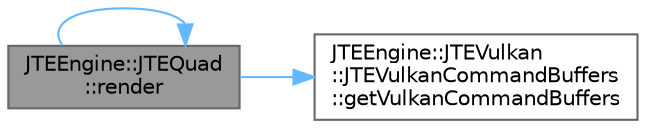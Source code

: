 digraph "JTEEngine::JTEQuad::render"
{
 // LATEX_PDF_SIZE
  bgcolor="transparent";
  edge [fontname=Helvetica,fontsize=10,labelfontname=Helvetica,labelfontsize=10];
  node [fontname=Helvetica,fontsize=10,shape=box,height=0.2,width=0.4];
  rankdir="LR";
  Node1 [id="Node000001",label="JTEEngine::JTEQuad\l::render",height=0.2,width=0.4,color="gray40", fillcolor="grey60", style="filled", fontcolor="black",tooltip="Renders the quad."];
  Node1 -> Node2 [id="edge1_Node000001_Node000002",color="steelblue1",style="solid",tooltip=" "];
  Node2 [id="Node000002",label="JTEEngine::JTEVulkan\l::JTEVulkanCommandBuffers\l::getVulkanCommandBuffers",height=0.2,width=0.4,color="grey40", fillcolor="white", style="filled",URL="$class_j_t_e_engine_1_1_j_t_e_vulkan_1_1_j_t_e_vulkan_command_buffers.html#af70eacfe5e59d1a7dd988e57f969dfeb",tooltip=" "];
  Node1 -> Node1 [id="edge2_Node000001_Node000001",color="steelblue1",style="solid",tooltip=" "];
}
